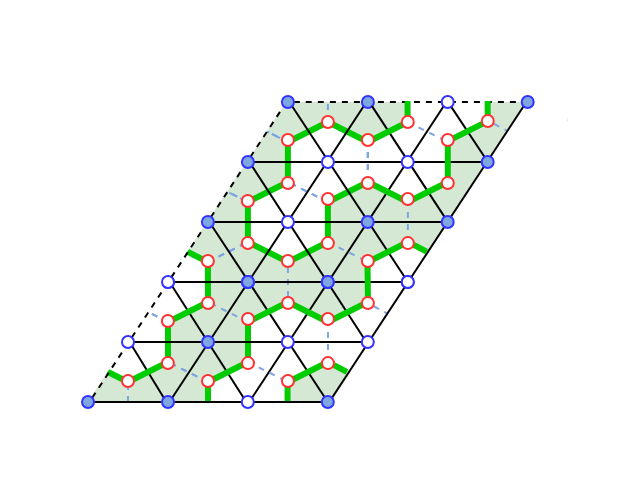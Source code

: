 <mxfile version="21.4.0" type="device">
  <diagram name="Page-1" id="ogImA9OESPRgRZVI8EhM">
    <mxGraphModel dx="359" dy="209" grid="1" gridSize="10" guides="1" tooltips="1" connect="1" arrows="1" fold="1" page="1" pageScale="1" pageWidth="1100" pageHeight="1700" math="0" shadow="0">
      <root>
        <mxCell id="0" />
        <mxCell id="1" parent="0" />
        <mxCell id="jpzbYG29YEpEbXQin0qu-346" value="" style="rounded=0;whiteSpace=wrap;html=1;strokeColor=none;fillColor=#d5e8d4;rotation=-25;" vertex="1" parent="1">
          <mxGeometry x="392.73" y="559.35" width="21.09" height="14.95" as="geometry" />
        </mxCell>
        <mxCell id="jpzbYG29YEpEbXQin0qu-345" value="" style="rounded=0;whiteSpace=wrap;html=1;strokeColor=none;fillColor=#d5e8d4;rotation=30;" vertex="1" parent="1">
          <mxGeometry x="391.25" y="587.8" width="21.09" height="14.95" as="geometry" />
        </mxCell>
        <mxCell id="jpzbYG29YEpEbXQin0qu-342" value="" style="triangle;whiteSpace=wrap;html=1;fillColor=#d5e8d4;rotation=90;strokeColor=none;" vertex="1" parent="1">
          <mxGeometry x="506.02" y="547.87" width="9.85" height="35.13" as="geometry" />
        </mxCell>
        <mxCell id="jpzbYG29YEpEbXQin0qu-343" value="" style="rounded=0;whiteSpace=wrap;html=1;strokeColor=none;fillColor=#d5e8d4;rotation=0;" vertex="1" parent="1">
          <mxGeometry x="490" y="539.32" width="40.95" height="22" as="geometry" />
        </mxCell>
        <mxCell id="jpzbYG29YEpEbXQin0qu-344" value="" style="triangle;whiteSpace=wrap;html=1;fillColor=#d5e8d4;rotation=-90;strokeColor=none;" vertex="1" parent="1">
          <mxGeometry x="506.52" y="518.13" width="8.75" height="35.13" as="geometry" />
        </mxCell>
        <mxCell id="jpzbYG29YEpEbXQin0qu-339" value="" style="triangle;whiteSpace=wrap;html=1;fillColor=#d5e8d4;rotation=90;strokeColor=none;" vertex="1" parent="1">
          <mxGeometry x="405.92" y="577.31" width="9.85" height="35.13" as="geometry" />
        </mxCell>
        <mxCell id="jpzbYG29YEpEbXQin0qu-340" value="" style="rounded=0;whiteSpace=wrap;html=1;strokeColor=none;fillColor=#d5e8d4;rotation=0;" vertex="1" parent="1">
          <mxGeometry x="390.85" y="568.76" width="40" height="22" as="geometry" />
        </mxCell>
        <mxCell id="jpzbYG29YEpEbXQin0qu-341" value="" style="triangle;whiteSpace=wrap;html=1;fillColor=#d5e8d4;rotation=-90;strokeColor=none;" vertex="1" parent="1">
          <mxGeometry x="406.42" y="547.57" width="8.75" height="35.13" as="geometry" />
        </mxCell>
        <mxCell id="jpzbYG29YEpEbXQin0qu-1" value="" style="rounded=0;whiteSpace=wrap;html=1;strokeColor=none;fillColor=#d5e8d4;rotation=-120;" vertex="1" parent="1">
          <mxGeometry x="456.94" y="582.37" width="5.92" height="22" as="geometry" />
        </mxCell>
        <mxCell id="jpzbYG29YEpEbXQin0qu-3" value="" style="rounded=0;whiteSpace=wrap;html=1;strokeColor=none;fillColor=#d5e8d4;rotation=-60;" vertex="1" parent="1">
          <mxGeometry x="455.3" y="555" width="10" height="22" as="geometry" />
        </mxCell>
        <mxCell id="jpzbYG29YEpEbXQin0qu-4" value="" style="rounded=0;whiteSpace=wrap;html=1;strokeColor=none;fillColor=#d5e8d4;rotation=-60;" vertex="1" parent="1">
          <mxGeometry x="534.29" y="498.26" width="10" height="13.79" as="geometry" />
        </mxCell>
        <mxCell id="jpzbYG29YEpEbXQin0qu-5" value="" style="rounded=0;whiteSpace=wrap;html=1;strokeColor=none;fillColor=#d5e8d4;rotation=-60;" vertex="1" parent="1">
          <mxGeometry x="453.87" y="619.05" width="6.9" height="13.79" as="geometry" />
        </mxCell>
        <mxCell id="jpzbYG29YEpEbXQin0qu-7" value="" style="rounded=0;whiteSpace=wrap;html=1;strokeColor=none;fillColor=#d5e8d4;rotation=-60;" vertex="1" parent="1">
          <mxGeometry x="395.27" y="524.49" width="10" height="22" as="geometry" />
        </mxCell>
        <mxCell id="jpzbYG29YEpEbXQin0qu-9" value="" style="rounded=0;whiteSpace=wrap;html=1;strokeColor=none;fillColor=#d5e8d4;rotation=-60;" vertex="1" parent="1">
          <mxGeometry x="376.52" y="614.57" width="10" height="22" as="geometry" />
        </mxCell>
        <mxCell id="jpzbYG29YEpEbXQin0qu-10" value="" style="rounded=0;whiteSpace=wrap;html=1;strokeColor=none;fillColor=#d5e8d4;rotation=-60;" vertex="1" parent="1">
          <mxGeometry x="415.9" y="493.55" width="10" height="22" as="geometry" />
        </mxCell>
        <mxCell id="jpzbYG29YEpEbXQin0qu-16" value="" style="triangle;whiteSpace=wrap;html=1;fillColor=#d5e8d4;rotation=90;strokeColor=none;" vertex="1" parent="1">
          <mxGeometry x="545.92" y="486.2" width="9.85" height="35.13" as="geometry" />
        </mxCell>
        <mxCell id="jpzbYG29YEpEbXQin0qu-17" value="" style="rounded=0;whiteSpace=wrap;html=1;strokeColor=none;fillColor=#d5e8d4;rotation=0;" vertex="1" parent="1">
          <mxGeometry x="530.85" y="490" width="40" height="9.65" as="geometry" />
        </mxCell>
        <mxCell id="jpzbYG29YEpEbXQin0qu-18" value="" style="triangle;whiteSpace=wrap;html=1;fillColor=#d5e8d4;rotation=90;strokeColor=none;" vertex="1" parent="1">
          <mxGeometry x="525.97" y="517.58" width="9.85" height="35.13" as="geometry" />
        </mxCell>
        <mxCell id="jpzbYG29YEpEbXQin0qu-19" value="" style="rounded=0;whiteSpace=wrap;html=1;strokeColor=none;fillColor=#d5e8d4;rotation=0;" vertex="1" parent="1">
          <mxGeometry x="510.9" y="509.03" width="40" height="22" as="geometry" />
        </mxCell>
        <mxCell id="jpzbYG29YEpEbXQin0qu-20" value="" style="triangle;whiteSpace=wrap;html=1;fillColor=#d5e8d4;rotation=-90;strokeColor=none;" vertex="1" parent="1">
          <mxGeometry x="526.47" y="487.84" width="8.75" height="35.13" as="geometry" />
        </mxCell>
        <mxCell id="jpzbYG29YEpEbXQin0qu-26" value="" style="rounded=0;whiteSpace=wrap;html=1;strokeColor=none;fillColor=#d5e8d4;rotation=0;" vertex="1" parent="1">
          <mxGeometry x="430.98" y="629.01" width="40" height="10.99" as="geometry" />
        </mxCell>
        <mxCell id="jpzbYG29YEpEbXQin0qu-27" value="" style="triangle;whiteSpace=wrap;html=1;fillColor=#d5e8d4;rotation=-90;strokeColor=none;" vertex="1" parent="1">
          <mxGeometry x="446.55" y="607.82" width="8.75" height="35.13" as="geometry" />
        </mxCell>
        <mxCell id="jpzbYG29YEpEbXQin0qu-31" value="" style="triangle;whiteSpace=wrap;html=1;fillColor=#d5e8d4;rotation=90;strokeColor=none;" vertex="1" parent="1">
          <mxGeometry x="386.02" y="607.04" width="9.85" height="35.13" as="geometry" />
        </mxCell>
        <mxCell id="jpzbYG29YEpEbXQin0qu-32" value="" style="rounded=0;whiteSpace=wrap;html=1;strokeColor=none;fillColor=#d5e8d4;rotation=0;" vertex="1" parent="1">
          <mxGeometry x="370.95" y="598.49" width="40" height="22" as="geometry" />
        </mxCell>
        <mxCell id="jpzbYG29YEpEbXQin0qu-33" value="" style="triangle;whiteSpace=wrap;html=1;fillColor=#d5e8d4;rotation=-90;strokeColor=none;" vertex="1" parent="1">
          <mxGeometry x="386.52" y="577.3" width="8.75" height="35.13" as="geometry" />
        </mxCell>
        <mxCell id="jpzbYG29YEpEbXQin0qu-34" value="" style="triangle;whiteSpace=wrap;html=1;fillColor=#d5e8d4;rotation=90;strokeColor=none;" vertex="1" parent="1">
          <mxGeometry x="465.92" y="547.87" width="9.85" height="35.13" as="geometry" />
        </mxCell>
        <mxCell id="jpzbYG29YEpEbXQin0qu-35" value="" style="rounded=0;whiteSpace=wrap;html=1;strokeColor=none;fillColor=#d5e8d4;rotation=0;" vertex="1" parent="1">
          <mxGeometry x="450.85" y="539.32" width="40" height="22" as="geometry" />
        </mxCell>
        <mxCell id="jpzbYG29YEpEbXQin0qu-36" value="" style="triangle;whiteSpace=wrap;html=1;fillColor=#d5e8d4;rotation=-90;strokeColor=none;" vertex="1" parent="1">
          <mxGeometry x="466.42" y="518.13" width="8.75" height="35.13" as="geometry" />
        </mxCell>
        <mxCell id="jpzbYG29YEpEbXQin0qu-37" value="" style="triangle;whiteSpace=wrap;html=1;fillColor=#d5e8d4;rotation=90;strokeColor=none;" vertex="1" parent="1">
          <mxGeometry x="446.05" y="576.86" width="9.85" height="35.13" as="geometry" />
        </mxCell>
        <mxCell id="jpzbYG29YEpEbXQin0qu-38" value="" style="rounded=0;whiteSpace=wrap;html=1;strokeColor=none;fillColor=#d5e8d4;rotation=0;" vertex="1" parent="1">
          <mxGeometry x="430" y="568.31" width="40.98" height="22" as="geometry" />
        </mxCell>
        <mxCell id="jpzbYG29YEpEbXQin0qu-39" value="" style="triangle;whiteSpace=wrap;html=1;fillColor=#d5e8d4;rotation=-90;strokeColor=none;" vertex="1" parent="1">
          <mxGeometry x="446.55" y="547.12" width="8.75" height="35.13" as="geometry" />
        </mxCell>
        <mxCell id="jpzbYG29YEpEbXQin0qu-40" value="" style="triangle;whiteSpace=wrap;html=1;fillColor=#d5e8d4;rotation=90;strokeColor=none;" vertex="1" parent="1">
          <mxGeometry x="406.02" y="517.58" width="9.85" height="35.13" as="geometry" />
        </mxCell>
        <mxCell id="jpzbYG29YEpEbXQin0qu-41" value="" style="rounded=0;whiteSpace=wrap;html=1;strokeColor=none;fillColor=#d5e8d4;rotation=0;" vertex="1" parent="1">
          <mxGeometry x="390.95" y="509.03" width="40" height="22" as="geometry" />
        </mxCell>
        <mxCell id="jpzbYG29YEpEbXQin0qu-42" value="" style="triangle;whiteSpace=wrap;html=1;fillColor=#d5e8d4;rotation=-90;strokeColor=none;" vertex="1" parent="1">
          <mxGeometry x="406.52" y="487.84" width="8.75" height="35.13" as="geometry" />
        </mxCell>
        <mxCell id="jpzbYG29YEpEbXQin0qu-46" value="" style="triangle;whiteSpace=wrap;html=1;fillColor=#d5e8d4;rotation=90;strokeColor=none;" vertex="1" parent="1">
          <mxGeometry x="426.02" y="487.23" width="9.85" height="35.13" as="geometry" />
        </mxCell>
        <mxCell id="jpzbYG29YEpEbXQin0qu-47" value="" style="rounded=0;whiteSpace=wrap;html=1;strokeColor=none;fillColor=#d5e8d4;rotation=0;" vertex="1" parent="1">
          <mxGeometry x="410.95" y="490" width="40" height="10.68" as="geometry" />
        </mxCell>
        <mxCell id="jpzbYG29YEpEbXQin0qu-48" value="" style="triangle;whiteSpace=wrap;html=1;fillColor=#d5e8d4;rotation=90;strokeColor=none;" vertex="1" parent="1">
          <mxGeometry x="466.02" y="487.2" width="9.85" height="35.13" as="geometry" />
        </mxCell>
        <mxCell id="jpzbYG29YEpEbXQin0qu-49" value="" style="rounded=0;whiteSpace=wrap;html=1;strokeColor=none;fillColor=#d5e8d4;rotation=0;" vertex="1" parent="1">
          <mxGeometry x="450.95" y="490" width="40" height="10.65" as="geometry" />
        </mxCell>
        <mxCell id="jpzbYG29YEpEbXQin0qu-50" value="" style="rounded=0;whiteSpace=wrap;html=1;strokeColor=none;fillColor=#d5e8d4;rotation=0;" vertex="1" parent="1">
          <mxGeometry x="310.85" y="628.77" width="40" height="11.23" as="geometry" />
        </mxCell>
        <mxCell id="jpzbYG29YEpEbXQin0qu-51" value="" style="triangle;whiteSpace=wrap;html=1;fillColor=#d5e8d4;rotation=-90;strokeColor=none;" vertex="1" parent="1">
          <mxGeometry x="326.42" y="607.58" width="8.75" height="35.13" as="geometry" />
        </mxCell>
        <mxCell id="jpzbYG29YEpEbXQin0qu-52" value="" style="rounded=0;whiteSpace=wrap;html=1;strokeColor=none;fillColor=#d5e8d4;rotation=0;" vertex="1" parent="1">
          <mxGeometry x="350.85" y="628.74" width="40" height="11.26" as="geometry" />
        </mxCell>
        <mxCell id="jpzbYG29YEpEbXQin0qu-53" value="" style="triangle;whiteSpace=wrap;html=1;fillColor=#d5e8d4;rotation=-90;strokeColor=none;" vertex="1" parent="1">
          <mxGeometry x="366.42" y="607.55" width="8.75" height="35.13" as="geometry" />
        </mxCell>
        <mxCell id="jpzbYG29YEpEbXQin0qu-57" value="" style="triangle;whiteSpace=wrap;html=1;fillColor=#d5e8d4;rotation=90;strokeColor=none;" vertex="1" parent="1">
          <mxGeometry x="386.02" y="547.29" width="9.85" height="35.13" as="geometry" />
        </mxCell>
        <mxCell id="jpzbYG29YEpEbXQin0qu-58" value="" style="rounded=0;whiteSpace=wrap;html=1;strokeColor=none;fillColor=#d5e8d4;rotation=0;" vertex="1" parent="1">
          <mxGeometry x="370.95" y="538.74" width="40" height="22" as="geometry" />
        </mxCell>
        <mxCell id="jpzbYG29YEpEbXQin0qu-59" value="" style="triangle;whiteSpace=wrap;html=1;fillColor=#d5e8d4;rotation=-90;strokeColor=none;" vertex="1" parent="1">
          <mxGeometry x="386.52" y="517.55" width="8.75" height="35.13" as="geometry" />
        </mxCell>
        <mxCell id="jpzbYG29YEpEbXQin0qu-60" value="" style="shape=or;whiteSpace=wrap;html=1;dashed=1;fillColor=#FFFFFF;rotation=33;strokeColor=none;" vertex="1" parent="1">
          <mxGeometry x="502.18" y="446.44" width="28.29" height="242.77" as="geometry" />
        </mxCell>
        <mxCell id="jpzbYG29YEpEbXQin0qu-61" value="" style="endArrow=none;html=1;strokeColor=#7EA6E0;strokeWidth=1;dashed=1;" edge="1" parent="1">
          <mxGeometry width="50" height="50" relative="1" as="geometry">
            <mxPoint x="490.93" y="560" as="sourcePoint" />
            <mxPoint x="490.93" y="540" as="targetPoint" />
          </mxGeometry>
        </mxCell>
        <mxCell id="jpzbYG29YEpEbXQin0qu-68" value="" style="endArrow=none;html=1;dashed=1;strokeColor=#7EA6E0;" edge="1" parent="1">
          <mxGeometry width="50" height="50" relative="1" as="geometry">
            <mxPoint x="430.95" y="510" as="sourcePoint" />
            <mxPoint x="450.95" y="500" as="targetPoint" />
          </mxGeometry>
        </mxCell>
        <mxCell id="jpzbYG29YEpEbXQin0qu-69" value="" style="endArrow=none;html=1;dashed=1;strokeColor=#7EA6E0;" edge="1" parent="1">
          <mxGeometry width="50" height="50" relative="1" as="geometry">
            <mxPoint x="430.95" y="510" as="sourcePoint" />
            <mxPoint x="410.95" y="500" as="targetPoint" />
          </mxGeometry>
        </mxCell>
        <mxCell id="jpzbYG29YEpEbXQin0qu-70" value="" style="endArrow=none;html=1;dashed=1;strokeColor=#7EA6E0;" edge="1" parent="1">
          <mxGeometry width="50" height="50" relative="1" as="geometry">
            <mxPoint x="450.95" y="500" as="sourcePoint" />
            <mxPoint x="450.95" y="490" as="targetPoint" />
          </mxGeometry>
        </mxCell>
        <mxCell id="jpzbYG29YEpEbXQin0qu-71" value="" style="endArrow=none;html=1;dashed=1;strokeColor=#7EA6E0;" edge="1" parent="1">
          <mxGeometry width="50" height="50" relative="1" as="geometry">
            <mxPoint x="470.95" y="510" as="sourcePoint" />
            <mxPoint x="450.95" y="500" as="targetPoint" />
          </mxGeometry>
        </mxCell>
        <mxCell id="jpzbYG29YEpEbXQin0qu-75" value="" style="endArrow=none;html=1;dashed=1;strokeColor=#7EA6E0;" edge="1" parent="1">
          <mxGeometry width="50" height="50" relative="1" as="geometry">
            <mxPoint x="430.95" y="510" as="sourcePoint" />
            <mxPoint x="450.95" y="500" as="targetPoint" />
          </mxGeometry>
        </mxCell>
        <mxCell id="jpzbYG29YEpEbXQin0qu-76" value="" style="endArrow=none;html=1;dashed=1;strokeColor=#7EA6E0;" edge="1" parent="1">
          <mxGeometry width="50" height="50" relative="1" as="geometry">
            <mxPoint x="430.95" y="510" as="sourcePoint" />
            <mxPoint x="410.95" y="500" as="targetPoint" />
          </mxGeometry>
        </mxCell>
        <mxCell id="jpzbYG29YEpEbXQin0qu-77" value="" style="endArrow=none;html=1;dashed=1;strokeColor=#7EA6E0;" edge="1" parent="1">
          <mxGeometry width="50" height="50" relative="1" as="geometry">
            <mxPoint x="470.95" y="510" as="sourcePoint" />
            <mxPoint x="450.95" y="500" as="targetPoint" />
          </mxGeometry>
        </mxCell>
        <mxCell id="jpzbYG29YEpEbXQin0qu-85" value="" style="endArrow=none;html=1;dashed=1;strokeColor=#7EA6E0;" edge="1" parent="1">
          <mxGeometry width="50" height="50" relative="1" as="geometry">
            <mxPoint x="430.95" y="530" as="sourcePoint" />
            <mxPoint x="430.95" y="510" as="targetPoint" />
          </mxGeometry>
        </mxCell>
        <mxCell id="jpzbYG29YEpEbXQin0qu-86" value="" style="endArrow=none;html=1;dashed=1;strokeColor=#7EA6E0;" edge="1" parent="1">
          <mxGeometry width="50" height="50" relative="1" as="geometry">
            <mxPoint x="410.95" y="540" as="sourcePoint" />
            <mxPoint x="430.95" y="530" as="targetPoint" />
          </mxGeometry>
        </mxCell>
        <mxCell id="jpzbYG29YEpEbXQin0qu-87" value="" style="endArrow=none;html=1;dashed=1;strokeColor=#7EA6E0;" edge="1" parent="1">
          <mxGeometry width="50" height="50" relative="1" as="geometry">
            <mxPoint x="410.95" y="540" as="sourcePoint" />
            <mxPoint x="390.95" y="530" as="targetPoint" />
          </mxGeometry>
        </mxCell>
        <mxCell id="jpzbYG29YEpEbXQin0qu-88" value="" style="endArrow=none;html=1;strokeColor=#7EA6E0;startArrow=none;strokeWidth=1;dashed=1;" edge="1" parent="1">
          <mxGeometry width="50" height="50" relative="1" as="geometry">
            <mxPoint x="413.633" y="501.312" as="sourcePoint" />
            <mxPoint x="430.95" y="510" as="targetPoint" />
          </mxGeometry>
        </mxCell>
        <mxCell id="jpzbYG29YEpEbXQin0qu-89" value="" style="endArrow=none;html=1;dashed=1;strokeColor=#7EA6E0;" edge="1" parent="1">
          <mxGeometry width="50" height="50" relative="1" as="geometry">
            <mxPoint x="430.95" y="530" as="sourcePoint" />
            <mxPoint x="430.95" y="510" as="targetPoint" />
          </mxGeometry>
        </mxCell>
        <mxCell id="jpzbYG29YEpEbXQin0qu-90" value="" style="endArrow=none;html=1;strokeColor=#00CC00;strokeWidth=3;" edge="1" parent="1">
          <mxGeometry width="50" height="50" relative="1" as="geometry">
            <mxPoint x="430.95" y="530" as="sourcePoint" />
            <mxPoint x="430.95" y="510" as="targetPoint" />
          </mxGeometry>
        </mxCell>
        <mxCell id="jpzbYG29YEpEbXQin0qu-91" value="" style="endArrow=none;html=1;dashed=1;strokeColor=#7EA6E0;" edge="1" parent="1">
          <mxGeometry width="50" height="50" relative="1" as="geometry">
            <mxPoint x="470.95" y="530" as="sourcePoint" />
            <mxPoint x="470.95" y="510" as="targetPoint" />
          </mxGeometry>
        </mxCell>
        <mxCell id="jpzbYG29YEpEbXQin0qu-92" value="" style="endArrow=none;html=1;dashed=1;strokeColor=#7EA6E0;" edge="1" parent="1">
          <mxGeometry width="50" height="50" relative="1" as="geometry">
            <mxPoint x="450.95" y="540" as="sourcePoint" />
            <mxPoint x="470.95" y="530" as="targetPoint" />
          </mxGeometry>
        </mxCell>
        <mxCell id="jpzbYG29YEpEbXQin0qu-93" value="" style="endArrow=none;html=1;dashed=1;strokeColor=#7EA6E0;" edge="1" parent="1">
          <mxGeometry width="50" height="50" relative="1" as="geometry">
            <mxPoint x="450.95" y="540" as="sourcePoint" />
            <mxPoint x="430.95" y="530" as="targetPoint" />
          </mxGeometry>
        </mxCell>
        <mxCell id="jpzbYG29YEpEbXQin0qu-94" value="" style="endArrow=none;html=1;strokeColor=#00CC00;strokeWidth=3;" edge="1" parent="1">
          <mxGeometry width="50" height="50" relative="1" as="geometry">
            <mxPoint x="430.95" y="510" as="sourcePoint" />
            <mxPoint x="450.95" y="500" as="targetPoint" />
          </mxGeometry>
        </mxCell>
        <mxCell id="jpzbYG29YEpEbXQin0qu-95" value="" style="endArrow=none;html=1;strokeColor=#00CC00;strokeWidth=3;" edge="1" parent="1">
          <mxGeometry width="50" height="50" relative="1" as="geometry">
            <mxPoint x="450.95" y="500" as="sourcePoint" />
            <mxPoint x="470.95" y="510" as="targetPoint" />
          </mxGeometry>
        </mxCell>
        <mxCell id="jpzbYG29YEpEbXQin0qu-96" value="" style="endArrow=none;html=1;dashed=1;strokeColor=#7EA6E0;" edge="1" parent="1">
          <mxGeometry width="50" height="50" relative="1" as="geometry">
            <mxPoint x="470.95" y="530" as="sourcePoint" />
            <mxPoint x="470.95" y="510" as="targetPoint" />
          </mxGeometry>
        </mxCell>
        <mxCell id="jpzbYG29YEpEbXQin0qu-97" value="" style="endArrow=none;html=1;dashed=1;strokeColor=#7EA6E0;" edge="1" parent="1">
          <mxGeometry width="50" height="50" relative="1" as="geometry">
            <mxPoint x="470.95" y="530" as="sourcePoint" />
            <mxPoint x="470.95" y="510" as="targetPoint" />
          </mxGeometry>
        </mxCell>
        <mxCell id="jpzbYG29YEpEbXQin0qu-101" value="" style="endArrow=none;html=1;dashed=1;strokeColor=#7EA6E0;" edge="1" parent="1">
          <mxGeometry width="50" height="50" relative="1" as="geometry">
            <mxPoint x="410.95" y="540" as="sourcePoint" />
            <mxPoint x="430.95" y="530" as="targetPoint" />
          </mxGeometry>
        </mxCell>
        <mxCell id="jpzbYG29YEpEbXQin0qu-102" value="" style="endArrow=none;html=1;dashed=1;strokeColor=#7EA6E0;" edge="1" parent="1">
          <mxGeometry width="50" height="50" relative="1" as="geometry">
            <mxPoint x="410.95" y="540" as="sourcePoint" />
            <mxPoint x="390.95" y="530" as="targetPoint" />
          </mxGeometry>
        </mxCell>
        <mxCell id="jpzbYG29YEpEbXQin0qu-103" value="" style="endArrow=none;html=1;dashed=1;strokeColor=#7EA6E0;" edge="1" parent="1">
          <mxGeometry width="50" height="50" relative="1" as="geometry">
            <mxPoint x="450.95" y="540" as="sourcePoint" />
            <mxPoint x="470.95" y="530" as="targetPoint" />
          </mxGeometry>
        </mxCell>
        <mxCell id="jpzbYG29YEpEbXQin0qu-104" value="" style="endArrow=none;html=1;strokeColor=#7EA6E0;strokeWidth=1;dashed=1;" edge="1" parent="1">
          <mxGeometry width="50" height="50" relative="1" as="geometry">
            <mxPoint x="450.95" y="540" as="sourcePoint" />
            <mxPoint x="430.95" y="530" as="targetPoint" />
          </mxGeometry>
        </mxCell>
        <mxCell id="jpzbYG29YEpEbXQin0qu-111" value="" style="endArrow=none;html=1;dashed=1;strokeColor=#7EA6E0;" edge="1" parent="1">
          <mxGeometry width="50" height="50" relative="1" as="geometry">
            <mxPoint x="410.95" y="560" as="sourcePoint" />
            <mxPoint x="410.95" y="540" as="targetPoint" />
          </mxGeometry>
        </mxCell>
        <mxCell id="jpzbYG29YEpEbXQin0qu-112" value="" style="endArrow=none;html=1;dashed=1;strokeColor=#7EA6E0;" edge="1" parent="1">
          <mxGeometry width="50" height="50" relative="1" as="geometry">
            <mxPoint x="390.95" y="570" as="sourcePoint" />
            <mxPoint x="410.95" y="560" as="targetPoint" />
          </mxGeometry>
        </mxCell>
        <mxCell id="jpzbYG29YEpEbXQin0qu-113" value="" style="endArrow=none;html=1;dashed=1;strokeColor=#7EA6E0;" edge="1" parent="1">
          <mxGeometry width="50" height="50" relative="1" as="geometry">
            <mxPoint x="390.95" y="570" as="sourcePoint" />
            <mxPoint x="370.95" y="560" as="targetPoint" />
          </mxGeometry>
        </mxCell>
        <mxCell id="jpzbYG29YEpEbXQin0qu-115" value="" style="endArrow=none;html=1;dashed=1;strokeColor=#7EA6E0;" edge="1" parent="1">
          <mxGeometry width="50" height="50" relative="1" as="geometry">
            <mxPoint x="390.95" y="530" as="sourcePoint" />
            <mxPoint x="410.95" y="540" as="targetPoint" />
          </mxGeometry>
        </mxCell>
        <mxCell id="jpzbYG29YEpEbXQin0qu-116" value="" style="endArrow=none;html=1;dashed=1;strokeColor=#7EA6E0;" edge="1" parent="1">
          <mxGeometry width="50" height="50" relative="1" as="geometry">
            <mxPoint x="410.95" y="560" as="sourcePoint" />
            <mxPoint x="410.95" y="540" as="targetPoint" />
          </mxGeometry>
        </mxCell>
        <mxCell id="jpzbYG29YEpEbXQin0qu-117" value="" style="endArrow=none;html=1;strokeColor=#00CC00;strokeWidth=3;" edge="1" parent="1">
          <mxGeometry width="50" height="50" relative="1" as="geometry">
            <mxPoint x="410.95" y="560" as="sourcePoint" />
            <mxPoint x="410.95" y="540" as="targetPoint" />
          </mxGeometry>
        </mxCell>
        <mxCell id="jpzbYG29YEpEbXQin0qu-118" value="" style="endArrow=none;html=1;dashed=1;strokeColor=#7EA6E0;" edge="1" parent="1">
          <mxGeometry width="50" height="50" relative="1" as="geometry">
            <mxPoint x="450.95" y="560" as="sourcePoint" />
            <mxPoint x="450.95" y="540" as="targetPoint" />
          </mxGeometry>
        </mxCell>
        <mxCell id="jpzbYG29YEpEbXQin0qu-119" value="" style="endArrow=none;html=1;dashed=1;strokeColor=#7EA6E0;" edge="1" parent="1">
          <mxGeometry width="50" height="50" relative="1" as="geometry">
            <mxPoint x="430.95" y="570" as="sourcePoint" />
            <mxPoint x="450.95" y="560" as="targetPoint" />
          </mxGeometry>
        </mxCell>
        <mxCell id="jpzbYG29YEpEbXQin0qu-120" value="" style="endArrow=none;html=1;dashed=1;strokeColor=#7EA6E0;" edge="1" parent="1">
          <mxGeometry width="50" height="50" relative="1" as="geometry">
            <mxPoint x="430.95" y="570" as="sourcePoint" />
            <mxPoint x="410.95" y="560" as="targetPoint" />
          </mxGeometry>
        </mxCell>
        <mxCell id="jpzbYG29YEpEbXQin0qu-121" value="" style="endArrow=none;html=1;strokeColor=#00CC00;strokeWidth=3;" edge="1" parent="1">
          <mxGeometry width="50" height="50" relative="1" as="geometry">
            <mxPoint x="410.95" y="540" as="sourcePoint" />
            <mxPoint x="430.95" y="530" as="targetPoint" />
          </mxGeometry>
        </mxCell>
        <mxCell id="jpzbYG29YEpEbXQin0qu-122" value="" style="endArrow=none;html=1;dashed=1;strokeColor=#7EA6E0;" edge="1" parent="1">
          <mxGeometry width="50" height="50" relative="1" as="geometry">
            <mxPoint x="450.95" y="560" as="sourcePoint" />
            <mxPoint x="450.95" y="540" as="targetPoint" />
          </mxGeometry>
        </mxCell>
        <mxCell id="jpzbYG29YEpEbXQin0qu-123" value="" style="endArrow=none;html=1;strokeColor=#00CC00;strokeWidth=3;" edge="1" parent="1">
          <mxGeometry width="50" height="50" relative="1" as="geometry">
            <mxPoint x="450.95" y="560" as="sourcePoint" />
            <mxPoint x="450.95" y="540" as="targetPoint" />
          </mxGeometry>
        </mxCell>
        <mxCell id="jpzbYG29YEpEbXQin0qu-124" value="" style="endArrow=none;html=1;strokeColor=#00CC00;strokeWidth=3;" edge="1" parent="1">
          <mxGeometry width="50" height="50" relative="1" as="geometry">
            <mxPoint x="450.95" y="540" as="sourcePoint" />
            <mxPoint x="470.95" y="530" as="targetPoint" />
          </mxGeometry>
        </mxCell>
        <mxCell id="jpzbYG29YEpEbXQin0qu-128" value="" style="endArrow=none;html=1;dashed=1;strokeColor=#7EA6E0;" edge="1" parent="1">
          <mxGeometry width="50" height="50" relative="1" as="geometry">
            <mxPoint x="390.95" y="570" as="sourcePoint" />
            <mxPoint x="410.95" y="560" as="targetPoint" />
          </mxGeometry>
        </mxCell>
        <mxCell id="jpzbYG29YEpEbXQin0qu-129" value="" style="endArrow=none;html=1;dashed=1;strokeColor=#7EA6E0;" edge="1" parent="1">
          <mxGeometry width="50" height="50" relative="1" as="geometry">
            <mxPoint x="390.95" y="570" as="sourcePoint" />
            <mxPoint x="370.95" y="560" as="targetPoint" />
          </mxGeometry>
        </mxCell>
        <mxCell id="jpzbYG29YEpEbXQin0qu-130" value="" style="endArrow=none;html=1;dashed=1;strokeColor=#7EA6E0;" edge="1" parent="1">
          <mxGeometry width="50" height="50" relative="1" as="geometry">
            <mxPoint x="430.95" y="570" as="sourcePoint" />
            <mxPoint x="450.95" y="560" as="targetPoint" />
          </mxGeometry>
        </mxCell>
        <mxCell id="jpzbYG29YEpEbXQin0qu-131" value="" style="endArrow=none;html=1;dashed=1;strokeColor=#7EA6E0;" edge="1" parent="1">
          <mxGeometry width="50" height="50" relative="1" as="geometry">
            <mxPoint x="430.95" y="570" as="sourcePoint" />
            <mxPoint x="410.95" y="560" as="targetPoint" />
          </mxGeometry>
        </mxCell>
        <mxCell id="jpzbYG29YEpEbXQin0qu-135" value="" style="endArrow=none;html=1;strokeColor=#00CC00;strokeWidth=3;" edge="1" parent="1">
          <mxGeometry width="50" height="50" relative="1" as="geometry">
            <mxPoint x="370.95" y="560" as="sourcePoint" />
            <mxPoint x="390.95" y="570" as="targetPoint" />
          </mxGeometry>
        </mxCell>
        <mxCell id="jpzbYG29YEpEbXQin0qu-136" value="" style="endArrow=none;html=1;strokeColor=#00CC00;exitX=0.5;exitY=0;exitDx=0;exitDy=0;strokeWidth=3;" edge="1" parent="1" source="jpzbYG29YEpEbXQin0qu-283">
          <mxGeometry width="50" height="50" relative="1" as="geometry">
            <mxPoint x="390.95" y="580" as="sourcePoint" />
            <mxPoint x="390.95" y="570" as="targetPoint" />
          </mxGeometry>
        </mxCell>
        <mxCell id="jpzbYG29YEpEbXQin0qu-137" value="" style="endArrow=none;html=1;strokeColor=#7EA6E0;strokeWidth=1;dashed=1;" edge="1" parent="1">
          <mxGeometry width="50" height="50" relative="1" as="geometry">
            <mxPoint x="390.95" y="570" as="sourcePoint" />
            <mxPoint x="410.95" y="560" as="targetPoint" />
          </mxGeometry>
        </mxCell>
        <mxCell id="jpzbYG29YEpEbXQin0qu-138" value="" style="endArrow=none;html=1;strokeColor=#00CC00;strokeWidth=3;" edge="1" parent="1">
          <mxGeometry width="50" height="50" relative="1" as="geometry">
            <mxPoint x="410.95" y="560" as="sourcePoint" />
            <mxPoint x="430.95" y="570" as="targetPoint" />
          </mxGeometry>
        </mxCell>
        <mxCell id="jpzbYG29YEpEbXQin0qu-139" value="" style="endArrow=none;html=1;strokeColor=#7EA6E0;exitX=0.5;exitY=0;exitDx=0;exitDy=0;strokeWidth=1;dashed=1;" edge="1" parent="1" source="jpzbYG29YEpEbXQin0qu-295">
          <mxGeometry width="50" height="50" relative="1" as="geometry">
            <mxPoint x="430.95" y="580" as="sourcePoint" />
            <mxPoint x="430.95" y="570" as="targetPoint" />
          </mxGeometry>
        </mxCell>
        <mxCell id="jpzbYG29YEpEbXQin0qu-140" value="" style="endArrow=none;html=1;strokeColor=#00CC00;strokeWidth=3;" edge="1" parent="1">
          <mxGeometry width="50" height="50" relative="1" as="geometry">
            <mxPoint x="430.95" y="570" as="sourcePoint" />
            <mxPoint x="450.95" y="560" as="targetPoint" />
          </mxGeometry>
        </mxCell>
        <mxCell id="jpzbYG29YEpEbXQin0qu-141" value="" style="endArrow=none;html=1;strokeColor=#000000;exitX=1;exitY=0.5;exitDx=0;exitDy=0;" edge="1" parent="1" source="jpzbYG29YEpEbXQin0qu-160">
          <mxGeometry width="50" height="50" relative="1" as="geometry">
            <mxPoint x="313.95" y="550" as="sourcePoint" />
            <mxPoint x="510.95" y="550" as="targetPoint" />
          </mxGeometry>
        </mxCell>
        <mxCell id="jpzbYG29YEpEbXQin0qu-142" value="" style="endArrow=none;html=1;strokeColor=#000000;entryX=0;entryY=1;entryDx=0;entryDy=0;exitX=1;exitY=0;exitDx=0;exitDy=0;" edge="1" parent="1" source="jpzbYG29YEpEbXQin0qu-270" target="jpzbYG29YEpEbXQin0qu-155">
          <mxGeometry width="50" height="50" relative="1" as="geometry">
            <mxPoint x="410.95" y="580" as="sourcePoint" />
            <mxPoint x="490.95" y="460" as="targetPoint" />
          </mxGeometry>
        </mxCell>
        <mxCell id="jpzbYG29YEpEbXQin0qu-143" value="" style="endArrow=none;html=1;strokeColor=#000000;dashed=1;exitX=1;exitY=0.5;exitDx=0;exitDy=0;" edge="1" parent="1" source="jpzbYG29YEpEbXQin0qu-154">
          <mxGeometry width="50" height="50" relative="1" as="geometry">
            <mxPoint x="353.95" y="490" as="sourcePoint" />
            <mxPoint x="550.95" y="490" as="targetPoint" />
            <Array as="points">
              <mxPoint x="440" y="490" />
            </Array>
          </mxGeometry>
        </mxCell>
        <mxCell id="jpzbYG29YEpEbXQin0qu-144" value="" style="endArrow=none;html=1;strokeColor=#000000;exitX=1;exitY=0.5;exitDx=0;exitDy=0;" edge="1" parent="1" source="jpzbYG29YEpEbXQin0qu-157">
          <mxGeometry width="50" height="50" relative="1" as="geometry">
            <mxPoint x="333.95" y="520" as="sourcePoint" />
            <mxPoint x="530.95" y="520" as="targetPoint" />
            <Array as="points" />
          </mxGeometry>
        </mxCell>
        <mxCell id="jpzbYG29YEpEbXQin0qu-147" value="" style="endArrow=none;html=1;strokeColor=#000000;entryX=1;entryY=1;entryDx=0;entryDy=0;" edge="1" parent="1" source="jpzbYG29YEpEbXQin0qu-321" target="jpzbYG29YEpEbXQin0qu-160">
          <mxGeometry width="50" height="50" relative="1" as="geometry">
            <mxPoint x="410.95" y="580" as="sourcePoint" />
            <mxPoint x="330.95" y="460" as="targetPoint" />
          </mxGeometry>
        </mxCell>
        <mxCell id="jpzbYG29YEpEbXQin0qu-148" value="" style="endArrow=none;html=1;strokeColor=#000000;entryX=1;entryY=1;entryDx=0;entryDy=0;exitX=0;exitY=0;exitDx=0;exitDy=0;" edge="1" parent="1" source="jpzbYG29YEpEbXQin0qu-288" target="jpzbYG29YEpEbXQin0qu-263">
          <mxGeometry width="50" height="50" relative="1" as="geometry">
            <mxPoint x="370.95" y="580" as="sourcePoint" />
            <mxPoint x="333.071" y="522.121" as="targetPoint" />
          </mxGeometry>
        </mxCell>
        <mxCell id="jpzbYG29YEpEbXQin0qu-149" value="" style="endArrow=none;html=1;strokeColor=#000000;entryX=1;entryY=1;entryDx=0;entryDy=0;exitX=0;exitY=0;exitDx=0;exitDy=0;" edge="1" parent="1" source="jpzbYG29YEpEbXQin0qu-320" target="jpzbYG29YEpEbXQin0qu-157">
          <mxGeometry width="50" height="50" relative="1" as="geometry">
            <mxPoint x="450.95" y="580" as="sourcePoint" />
            <mxPoint x="370.95" y="460" as="targetPoint" />
          </mxGeometry>
        </mxCell>
        <mxCell id="jpzbYG29YEpEbXQin0qu-150" value="" style="endArrow=none;html=1;strokeColor=#000000;entryX=1;entryY=1;entryDx=0;entryDy=0;" edge="1" parent="1" target="jpzbYG29YEpEbXQin0qu-154">
          <mxGeometry width="50" height="50" relative="1" as="geometry">
            <mxPoint x="490.95" y="580" as="sourcePoint" />
            <mxPoint x="410.95" y="460" as="targetPoint" />
          </mxGeometry>
        </mxCell>
        <mxCell id="jpzbYG29YEpEbXQin0qu-151" value="" style="endArrow=none;html=1;strokeColor=#000000;entryX=1;entryY=1;entryDx=0;entryDy=0;exitX=0;exitY=0;exitDx=0;exitDy=0;" edge="1" parent="1" source="jpzbYG29YEpEbXQin0qu-270" target="jpzbYG29YEpEbXQin0qu-266">
          <mxGeometry width="50" height="50" relative="1" as="geometry">
            <mxPoint x="330.95" y="580" as="sourcePoint" />
            <mxPoint x="313.071" y="552.121" as="targetPoint" />
          </mxGeometry>
        </mxCell>
        <mxCell id="jpzbYG29YEpEbXQin0qu-152" value="" style="endArrow=none;html=1;strokeColor=#000000;exitX=1;exitY=0.5;exitDx=0;exitDy=0;" edge="1" parent="1" source="jpzbYG29YEpEbXQin0qu-263">
          <mxGeometry width="50" height="50" relative="1" as="geometry">
            <mxPoint x="293.95" y="580" as="sourcePoint" />
            <mxPoint x="490.95" y="580" as="targetPoint" />
          </mxGeometry>
        </mxCell>
        <mxCell id="jpzbYG29YEpEbXQin0qu-155" value="" style="ellipse;whiteSpace=wrap;html=1;rotation=0;strokeColor=#3333FF;fillColor=#7EA6E0;" vertex="1" parent="1">
          <mxGeometry x="467.95" y="487" width="6" height="6" as="geometry" />
        </mxCell>
        <mxCell id="jpzbYG29YEpEbXQin0qu-158" value="" style="ellipse;whiteSpace=wrap;html=1;rotation=0;strokeColor=#3333FF;fillColor=#FFFFFF;" vertex="1" parent="1">
          <mxGeometry x="447.95" y="517" width="6" height="6" as="geometry" />
        </mxCell>
        <mxCell id="jpzbYG29YEpEbXQin0qu-161" value="" style="ellipse;whiteSpace=wrap;html=1;rotation=0;strokeColor=#3333FF;" vertex="1" parent="1">
          <mxGeometry x="427.95" y="547" width="6" height="6" as="geometry" />
        </mxCell>
        <mxCell id="jpzbYG29YEpEbXQin0qu-164" value="" style="ellipse;whiteSpace=wrap;html=1;rotation=0;strokeColor=#3333FF;" vertex="1" parent="1">
          <mxGeometry x="367.95" y="577" width="6" height="6" as="geometry" />
        </mxCell>
        <mxCell id="jpzbYG29YEpEbXQin0qu-165" value="" style="ellipse;whiteSpace=wrap;html=1;rotation=0;strokeColor=#3333FF;" vertex="1" parent="1">
          <mxGeometry x="407.95" y="577" width="6" height="6" as="geometry" />
        </mxCell>
        <mxCell id="jpzbYG29YEpEbXQin0qu-168" value="" style="endArrow=none;html=1;dashed=1;strokeColor=#7EA6E0;" edge="1" parent="1">
          <mxGeometry width="50" height="50" relative="1" as="geometry">
            <mxPoint x="410.95" y="500" as="sourcePoint" />
            <mxPoint x="410.95" y="500" as="targetPoint" />
          </mxGeometry>
        </mxCell>
        <mxCell id="jpzbYG29YEpEbXQin0qu-176" value="" style="ellipse;whiteSpace=wrap;html=1;rotation=0;strokeColor=#FF3333;" vertex="1" parent="1">
          <mxGeometry x="407.9" y="536.49" width="6" height="6" as="geometry" />
        </mxCell>
        <mxCell id="jpzbYG29YEpEbXQin0qu-181" value="" style="ellipse;whiteSpace=wrap;html=1;rotation=0;strokeColor=#FF3333;" vertex="1" parent="1">
          <mxGeometry x="427.95" y="505.97" width="6" height="6" as="geometry" />
        </mxCell>
        <mxCell id="jpzbYG29YEpEbXQin0qu-182" value="" style="ellipse;whiteSpace=wrap;html=1;rotation=0;strokeColor=#FF3333;" vertex="1" parent="1">
          <mxGeometry x="447.95" y="496.97" width="6" height="6" as="geometry" />
        </mxCell>
        <mxCell id="jpzbYG29YEpEbXQin0qu-183" value="" style="endArrow=none;html=1;dashed=1;strokeColor=#7EA6E0;" edge="1" parent="1" target="jpzbYG29YEpEbXQin0qu-184">
          <mxGeometry width="50" height="50" relative="1" as="geometry">
            <mxPoint x="430.95" y="530" as="sourcePoint" />
            <mxPoint x="450.95" y="540" as="targetPoint" />
          </mxGeometry>
        </mxCell>
        <mxCell id="jpzbYG29YEpEbXQin0qu-184" value="" style="ellipse;whiteSpace=wrap;html=1;rotation=0;strokeColor=#FF3333;" vertex="1" parent="1">
          <mxGeometry x="427.95" y="527.49" width="6" height="6" as="geometry" />
        </mxCell>
        <mxCell id="jpzbYG29YEpEbXQin0qu-185" value="" style="endArrow=none;html=1;strokeColor=#000000;entryX=0;entryY=1;entryDx=0;entryDy=0;exitX=1;exitY=0;exitDx=0;exitDy=0;" edge="1" parent="1" source="jpzbYG29YEpEbXQin0qu-288">
          <mxGeometry width="50" height="50" relative="1" as="geometry">
            <mxPoint x="451.26" y="579.52" as="sourcePoint" />
            <mxPoint x="509.139" y="491.641" as="targetPoint" />
          </mxGeometry>
        </mxCell>
        <mxCell id="jpzbYG29YEpEbXQin0qu-186" value="" style="ellipse;whiteSpace=wrap;html=1;rotation=0;strokeColor=#FF3333;" vertex="1" parent="1">
          <mxGeometry x="447.95" y="535.52" width="6" height="6" as="geometry" />
        </mxCell>
        <mxCell id="jpzbYG29YEpEbXQin0qu-187" value="" style="ellipse;whiteSpace=wrap;html=1;rotation=0;strokeColor=#FF3333;" vertex="1" parent="1">
          <mxGeometry x="427.95" y="566.49" width="6" height="6" as="geometry" />
        </mxCell>
        <mxCell id="jpzbYG29YEpEbXQin0qu-188" value="" style="endArrow=none;html=1;strokeColor=#000000;entryX=1;entryY=1;entryDx=0;entryDy=0;" edge="1" parent="1">
          <mxGeometry width="50" height="50" relative="1" as="geometry">
            <mxPoint x="510.89" y="549.94" as="sourcePoint" />
            <mxPoint x="473.011" y="492.061" as="targetPoint" />
          </mxGeometry>
        </mxCell>
        <mxCell id="jpzbYG29YEpEbXQin0qu-189" value="" style="endArrow=none;html=1;strokeColor=#000000;entryX=1;entryY=1;entryDx=0;entryDy=0;" edge="1" parent="1">
          <mxGeometry width="50" height="50" relative="1" as="geometry">
            <mxPoint x="530.95" y="520" as="sourcePoint" />
            <mxPoint x="511.071" y="490.061" as="targetPoint" />
          </mxGeometry>
        </mxCell>
        <mxCell id="jpzbYG29YEpEbXQin0qu-190" value="" style="ellipse;whiteSpace=wrap;html=1;rotation=0;strokeColor=#3333FF;" vertex="1" parent="1">
          <mxGeometry x="507.85" y="487" width="6" height="6" as="geometry" />
        </mxCell>
        <mxCell id="jpzbYG29YEpEbXQin0qu-191" value="" style="ellipse;whiteSpace=wrap;html=1;rotation=0;strokeColor=#3333FF;fillColor=#FFFFFF;" vertex="1" parent="1">
          <mxGeometry x="487.85" y="517" width="6" height="6" as="geometry" />
        </mxCell>
        <mxCell id="jpzbYG29YEpEbXQin0qu-192" value="" style="ellipse;whiteSpace=wrap;html=1;rotation=0;strokeColor=#3333FF;fillColor=#7EA6E0;" vertex="1" parent="1">
          <mxGeometry x="467.85" y="547" width="6" height="6" as="geometry" />
        </mxCell>
        <mxCell id="jpzbYG29YEpEbXQin0qu-193" value="" style="ellipse;whiteSpace=wrap;html=1;rotation=0;strokeColor=#3333FF;" vertex="1" parent="1">
          <mxGeometry x="447.85" y="577" width="6" height="6" as="geometry" />
        </mxCell>
        <mxCell id="jpzbYG29YEpEbXQin0qu-194" value="" style="ellipse;whiteSpace=wrap;html=1;rotation=0;strokeColor=#3333FF;" vertex="1" parent="1">
          <mxGeometry x="487.85" y="577" width="6" height="6" as="geometry" />
        </mxCell>
        <mxCell id="jpzbYG29YEpEbXQin0qu-195" value="" style="endArrow=none;html=1;dashed=1;strokeColor=#7EA6E0;" edge="1" parent="1">
          <mxGeometry width="50" height="50" relative="1" as="geometry">
            <mxPoint x="470.9" y="530" as="sourcePoint" />
            <mxPoint x="470.9" y="510" as="targetPoint" />
          </mxGeometry>
        </mxCell>
        <mxCell id="jpzbYG29YEpEbXQin0qu-196" value="" style="endArrow=none;html=1;strokeColor=#00CC00;strokeWidth=3;" edge="1" parent="1">
          <mxGeometry width="50" height="50" relative="1" as="geometry">
            <mxPoint x="470.9" y="510" as="sourcePoint" />
            <mxPoint x="490.9" y="500" as="targetPoint" />
          </mxGeometry>
        </mxCell>
        <mxCell id="jpzbYG29YEpEbXQin0qu-197" value="" style="endArrow=none;html=1;strokeColor=#7EA6E0;strokeWidth=1;dashed=1;" edge="1" parent="1">
          <mxGeometry width="50" height="50" relative="1" as="geometry">
            <mxPoint x="490.9" y="500" as="sourcePoint" />
            <mxPoint x="510.9" y="510" as="targetPoint" />
          </mxGeometry>
        </mxCell>
        <mxCell id="jpzbYG29YEpEbXQin0qu-198" value="" style="endArrow=none;html=1;strokeColor=#00CC00;strokeWidth=3;" edge="1" parent="1">
          <mxGeometry width="50" height="50" relative="1" as="geometry">
            <mxPoint x="510.9" y="530" as="sourcePoint" />
            <mxPoint x="510.9" y="510" as="targetPoint" />
          </mxGeometry>
        </mxCell>
        <mxCell id="jpzbYG29YEpEbXQin0qu-199" value="" style="endArrow=none;html=1;strokeColor=#00CC00;strokeWidth=3;" edge="1" parent="1">
          <mxGeometry width="50" height="50" relative="1" as="geometry">
            <mxPoint x="490.9" y="540" as="sourcePoint" />
            <mxPoint x="470.9" y="530" as="targetPoint" />
          </mxGeometry>
        </mxCell>
        <mxCell id="jpzbYG29YEpEbXQin0qu-200" value="" style="endArrow=none;html=1;strokeColor=#00CC00;strokeWidth=3;" edge="1" parent="1">
          <mxGeometry width="50" height="50" relative="1" as="geometry">
            <mxPoint x="490.9" y="540" as="sourcePoint" />
            <mxPoint x="510.9" y="530" as="targetPoint" />
          </mxGeometry>
        </mxCell>
        <mxCell id="jpzbYG29YEpEbXQin0qu-201" value="" style="ellipse;whiteSpace=wrap;html=1;rotation=0;strokeColor=#FF3333;" vertex="1" parent="1">
          <mxGeometry x="487.9" y="535.52" width="6" height="6" as="geometry" />
        </mxCell>
        <mxCell id="jpzbYG29YEpEbXQin0qu-202" value="" style="endArrow=none;html=1;strokeColor=#7EA6E0;strokeWidth=1;dashed=1;" edge="1" parent="1">
          <mxGeometry width="50" height="50" relative="1" as="geometry">
            <mxPoint x="450.93" y="560" as="sourcePoint" />
            <mxPoint x="470.93" y="570" as="targetPoint" />
          </mxGeometry>
        </mxCell>
        <mxCell id="jpzbYG29YEpEbXQin0qu-203" value="" style="endArrow=none;html=1;strokeColor=#00CC00;strokeWidth=3;" edge="1" parent="1">
          <mxGeometry width="50" height="50" relative="1" as="geometry">
            <mxPoint x="470.93" y="570" as="sourcePoint" />
            <mxPoint x="490.93" y="560" as="targetPoint" />
          </mxGeometry>
        </mxCell>
        <mxCell id="jpzbYG29YEpEbXQin0qu-204" value="" style="ellipse;whiteSpace=wrap;html=1;rotation=0;strokeColor=#FF3333;" vertex="1" parent="1">
          <mxGeometry x="447.95" y="557.55" width="6" height="6" as="geometry" />
        </mxCell>
        <mxCell id="jpzbYG29YEpEbXQin0qu-205" value="" style="ellipse;whiteSpace=wrap;html=1;rotation=0;strokeColor=#FF3333;" vertex="1" parent="1">
          <mxGeometry x="467.95" y="527.52" width="6" height="6" as="geometry" />
        </mxCell>
        <mxCell id="jpzbYG29YEpEbXQin0qu-206" value="" style="ellipse;whiteSpace=wrap;html=1;rotation=0;strokeColor=#FF3333;" vertex="1" parent="1">
          <mxGeometry x="467.95" y="505.97" width="6" height="6" as="geometry" />
        </mxCell>
        <mxCell id="jpzbYG29YEpEbXQin0qu-207" value="" style="endArrow=none;html=1;strokeColor=#00CC00;strokeWidth=3;" edge="1" parent="1">
          <mxGeometry width="50" height="50" relative="1" as="geometry">
            <mxPoint x="510.9" y="509.55" as="sourcePoint" />
            <mxPoint x="530.9" y="499.55" as="targetPoint" />
          </mxGeometry>
        </mxCell>
        <mxCell id="jpzbYG29YEpEbXQin0qu-208" value="" style="ellipse;whiteSpace=wrap;html=1;rotation=0;strokeColor=#FF3333;" vertex="1" parent="1">
          <mxGeometry x="507.9" y="505.97" width="6" height="6" as="geometry" />
        </mxCell>
        <mxCell id="jpzbYG29YEpEbXQin0qu-209" value="" style="endArrow=none;html=1;strokeColor=#00CC00;exitX=0.5;exitY=0;exitDx=0;exitDy=0;strokeWidth=3;" edge="1" parent="1" source="jpzbYG29YEpEbXQin0qu-306">
          <mxGeometry width="50" height="50" relative="1" as="geometry">
            <mxPoint x="470.73" y="579.52" as="sourcePoint" />
            <mxPoint x="470.73" y="569.52" as="targetPoint" />
          </mxGeometry>
        </mxCell>
        <mxCell id="jpzbYG29YEpEbXQin0qu-210" value="" style="ellipse;whiteSpace=wrap;html=1;rotation=0;strokeColor=#FF3333;" vertex="1" parent="1">
          <mxGeometry x="467.93" y="566.49" width="6" height="6" as="geometry" />
        </mxCell>
        <mxCell id="jpzbYG29YEpEbXQin0qu-211" value="" style="endArrow=none;html=1;strokeColor=#00CC00;strokeWidth=3;" edge="1" parent="1">
          <mxGeometry width="50" height="50" relative="1" as="geometry">
            <mxPoint x="490.78" y="499.52" as="sourcePoint" />
            <mxPoint x="490.78" y="489.52" as="targetPoint" />
          </mxGeometry>
        </mxCell>
        <mxCell id="jpzbYG29YEpEbXQin0qu-212" value="" style="endArrow=none;html=1;strokeColor=#00CC00;strokeWidth=3;" edge="1" parent="1">
          <mxGeometry width="50" height="50" relative="1" as="geometry">
            <mxPoint x="530.83" y="499.52" as="sourcePoint" />
            <mxPoint x="530.83" y="489.52" as="targetPoint" />
          </mxGeometry>
        </mxCell>
        <mxCell id="jpzbYG29YEpEbXQin0qu-213" value="" style="ellipse;whiteSpace=wrap;html=1;rotation=0;strokeColor=#FF3333;" vertex="1" parent="1">
          <mxGeometry x="487.9" y="496.97" width="6" height="6" as="geometry" />
        </mxCell>
        <mxCell id="jpzbYG29YEpEbXQin0qu-214" value="" style="endArrow=none;html=1;strokeColor=#7EA6E0;strokeWidth=1;dashed=1;" edge="1" parent="1">
          <mxGeometry width="50" height="50" relative="1" as="geometry">
            <mxPoint x="450.98" y="620" as="sourcePoint" />
            <mxPoint x="450.98" y="600" as="targetPoint" />
          </mxGeometry>
        </mxCell>
        <mxCell id="jpzbYG29YEpEbXQin0qu-218" value="" style="endArrow=none;html=1;dashed=1;strokeColor=#7EA6E0;" edge="1" parent="1">
          <mxGeometry width="50" height="50" relative="1" as="geometry">
            <mxPoint x="371.0" y="600" as="sourcePoint" />
            <mxPoint x="391.0" y="590" as="targetPoint" />
          </mxGeometry>
        </mxCell>
        <mxCell id="jpzbYG29YEpEbXQin0qu-219" value="" style="endArrow=none;html=1;dashed=1;strokeColor=#7EA6E0;" edge="1" parent="1">
          <mxGeometry width="50" height="50" relative="1" as="geometry">
            <mxPoint x="371.0" y="600" as="sourcePoint" />
            <mxPoint x="351.0" y="590" as="targetPoint" />
          </mxGeometry>
        </mxCell>
        <mxCell id="jpzbYG29YEpEbXQin0qu-220" value="" style="endArrow=none;html=1;dashed=1;strokeColor=#7EA6E0;" edge="1" parent="1">
          <mxGeometry width="50" height="50" relative="1" as="geometry">
            <mxPoint x="411.0" y="600" as="sourcePoint" />
            <mxPoint x="431.0" y="590" as="targetPoint" />
          </mxGeometry>
        </mxCell>
        <mxCell id="jpzbYG29YEpEbXQin0qu-221" value="" style="endArrow=none;html=1;strokeColor=#7EA6E0;strokeWidth=1;dashed=1;" edge="1" parent="1">
          <mxGeometry width="50" height="50" relative="1" as="geometry">
            <mxPoint x="411.0" y="600" as="sourcePoint" />
            <mxPoint x="391.0" y="590" as="targetPoint" />
          </mxGeometry>
        </mxCell>
        <mxCell id="jpzbYG29YEpEbXQin0qu-225" value="" style="endArrow=none;html=1;dashed=1;strokeColor=#7EA6E0;" edge="1" parent="1">
          <mxGeometry width="50" height="50" relative="1" as="geometry">
            <mxPoint x="371.0" y="600" as="sourcePoint" />
            <mxPoint x="391.0" y="590" as="targetPoint" />
          </mxGeometry>
        </mxCell>
        <mxCell id="jpzbYG29YEpEbXQin0qu-226" value="" style="endArrow=none;html=1;dashed=1;strokeColor=#7EA6E0;" edge="1" parent="1">
          <mxGeometry width="50" height="50" relative="1" as="geometry">
            <mxPoint x="371.0" y="600" as="sourcePoint" />
            <mxPoint x="351.0" y="590" as="targetPoint" />
          </mxGeometry>
        </mxCell>
        <mxCell id="jpzbYG29YEpEbXQin0qu-227" value="" style="endArrow=none;html=1;dashed=1;strokeColor=#7EA6E0;" edge="1" parent="1">
          <mxGeometry width="50" height="50" relative="1" as="geometry">
            <mxPoint x="411.0" y="600" as="sourcePoint" />
            <mxPoint x="431.0" y="590" as="targetPoint" />
          </mxGeometry>
        </mxCell>
        <mxCell id="jpzbYG29YEpEbXQin0qu-234" value="" style="endArrow=none;html=1;dashed=1;strokeColor=#7EA6E0;" edge="1" parent="1">
          <mxGeometry width="50" height="50" relative="1" as="geometry">
            <mxPoint x="371.0" y="620" as="sourcePoint" />
            <mxPoint x="371.0" y="600" as="targetPoint" />
          </mxGeometry>
        </mxCell>
        <mxCell id="jpzbYG29YEpEbXQin0qu-235" value="" style="endArrow=none;html=1;dashed=1;strokeColor=#7EA6E0;" edge="1" parent="1">
          <mxGeometry width="50" height="50" relative="1" as="geometry">
            <mxPoint x="351.0" y="630" as="sourcePoint" />
            <mxPoint x="371.0" y="620" as="targetPoint" />
          </mxGeometry>
        </mxCell>
        <mxCell id="jpzbYG29YEpEbXQin0qu-236" value="" style="endArrow=none;html=1;dashed=1;strokeColor=#7EA6E0;" edge="1" parent="1">
          <mxGeometry width="50" height="50" relative="1" as="geometry">
            <mxPoint x="351.0" y="630" as="sourcePoint" />
            <mxPoint x="331.0" y="620" as="targetPoint" />
          </mxGeometry>
        </mxCell>
        <mxCell id="jpzbYG29YEpEbXQin0qu-238" value="" style="endArrow=none;html=1;dashed=1;strokeColor=#7EA6E0;" edge="1" parent="1">
          <mxGeometry width="50" height="50" relative="1" as="geometry">
            <mxPoint x="371.0" y="620" as="sourcePoint" />
            <mxPoint x="371.0" y="600" as="targetPoint" />
          </mxGeometry>
        </mxCell>
        <mxCell id="jpzbYG29YEpEbXQin0qu-239" value="" style="endArrow=none;html=1;strokeColor=#00CC00;strokeWidth=3;" edge="1" parent="1">
          <mxGeometry width="50" height="50" relative="1" as="geometry">
            <mxPoint x="371.0" y="620" as="sourcePoint" />
            <mxPoint x="371.0" y="600" as="targetPoint" />
          </mxGeometry>
        </mxCell>
        <mxCell id="jpzbYG29YEpEbXQin0qu-240" value="" style="endArrow=none;html=1;dashed=1;strokeColor=#7EA6E0;" edge="1" parent="1">
          <mxGeometry width="50" height="50" relative="1" as="geometry">
            <mxPoint x="411.0" y="620" as="sourcePoint" />
            <mxPoint x="411.0" y="600" as="targetPoint" />
          </mxGeometry>
        </mxCell>
        <mxCell id="jpzbYG29YEpEbXQin0qu-241" value="" style="endArrow=none;html=1;dashed=1;strokeColor=#7EA6E0;" edge="1" parent="1">
          <mxGeometry width="50" height="50" relative="1" as="geometry">
            <mxPoint x="391.0" y="630" as="sourcePoint" />
            <mxPoint x="411.0" y="620" as="targetPoint" />
          </mxGeometry>
        </mxCell>
        <mxCell id="jpzbYG29YEpEbXQin0qu-242" value="" style="endArrow=none;html=1;dashed=1;strokeColor=#7EA6E0;" edge="1" parent="1">
          <mxGeometry width="50" height="50" relative="1" as="geometry">
            <mxPoint x="391.0" y="630" as="sourcePoint" />
            <mxPoint x="371.0" y="620" as="targetPoint" />
          </mxGeometry>
        </mxCell>
        <mxCell id="jpzbYG29YEpEbXQin0qu-243" value="" style="endArrow=none;html=1;strokeColor=#00CC00;strokeWidth=3;" edge="1" parent="1">
          <mxGeometry width="50" height="50" relative="1" as="geometry">
            <mxPoint x="371.0" y="600" as="sourcePoint" />
            <mxPoint x="391.0" y="590" as="targetPoint" />
          </mxGeometry>
        </mxCell>
        <mxCell id="jpzbYG29YEpEbXQin0qu-244" value="" style="endArrow=none;html=1;strokeColor=#00CC00;strokeWidth=3;" edge="1" parent="1">
          <mxGeometry width="50" height="50" relative="1" as="geometry">
            <mxPoint x="411.0" y="620" as="sourcePoint" />
            <mxPoint x="411.0" y="600" as="targetPoint" />
          </mxGeometry>
        </mxCell>
        <mxCell id="jpzbYG29YEpEbXQin0qu-245" value="" style="endArrow=none;html=1;strokeColor=#00CC00;strokeWidth=3;" edge="1" parent="1">
          <mxGeometry width="50" height="50" relative="1" as="geometry">
            <mxPoint x="411.0" y="600" as="sourcePoint" />
            <mxPoint x="431.0" y="590" as="targetPoint" />
          </mxGeometry>
        </mxCell>
        <mxCell id="jpzbYG29YEpEbXQin0qu-249" value="" style="endArrow=none;html=1;strokeColor=#00CC00;strokeWidth=3;" edge="1" parent="1">
          <mxGeometry width="50" height="50" relative="1" as="geometry">
            <mxPoint x="351.0" y="630" as="sourcePoint" />
            <mxPoint x="371.0" y="620" as="targetPoint" />
          </mxGeometry>
        </mxCell>
        <mxCell id="jpzbYG29YEpEbXQin0qu-250" value="" style="endArrow=none;html=1;strokeColor=#00CC00;strokeWidth=3;" edge="1" parent="1">
          <mxGeometry width="50" height="50" relative="1" as="geometry">
            <mxPoint x="351.0" y="630" as="sourcePoint" />
            <mxPoint x="331.0" y="620" as="targetPoint" />
          </mxGeometry>
        </mxCell>
        <mxCell id="jpzbYG29YEpEbXQin0qu-251" value="" style="endArrow=none;html=1;strokeColor=#00CC00;strokeWidth=3;" edge="1" parent="1">
          <mxGeometry width="50" height="50" relative="1" as="geometry">
            <mxPoint x="391.0" y="630" as="sourcePoint" />
            <mxPoint x="411.0" y="620" as="targetPoint" />
          </mxGeometry>
        </mxCell>
        <mxCell id="jpzbYG29YEpEbXQin0qu-252" value="" style="endArrow=none;html=1;dashed=1;strokeColor=#7EA6E0;" edge="1" parent="1">
          <mxGeometry width="50" height="50" relative="1" as="geometry">
            <mxPoint x="391.0" y="630" as="sourcePoint" />
            <mxPoint x="371.0" y="620" as="targetPoint" />
          </mxGeometry>
        </mxCell>
        <mxCell id="jpzbYG29YEpEbXQin0qu-256" value="" style="endArrow=none;html=1;dashed=1;strokeColor=#7EA6E0;" edge="1" parent="1">
          <mxGeometry width="50" height="50" relative="1" as="geometry">
            <mxPoint x="351.0" y="640" as="sourcePoint" />
            <mxPoint x="351.0" y="630" as="targetPoint" />
          </mxGeometry>
        </mxCell>
        <mxCell id="jpzbYG29YEpEbXQin0qu-257" value="" style="endArrow=none;html=1;strokeColor=#00CC00;strokeWidth=3;" edge="1" parent="1">
          <mxGeometry width="50" height="50" relative="1" as="geometry">
            <mxPoint x="391.0" y="640" as="sourcePoint" />
            <mxPoint x="391.0" y="630" as="targetPoint" />
          </mxGeometry>
        </mxCell>
        <mxCell id="jpzbYG29YEpEbXQin0qu-258" value="" style="endArrow=none;html=1;strokeColor=#000000;exitX=1;exitY=0.5;exitDx=0;exitDy=0;strokeWidth=1;" edge="1" parent="1" source="jpzbYG29YEpEbXQin0qu-266">
          <mxGeometry width="50" height="50" relative="1" as="geometry">
            <mxPoint x="274" y="610" as="sourcePoint" />
            <mxPoint x="471.0" y="610" as="targetPoint" />
          </mxGeometry>
        </mxCell>
        <mxCell id="jpzbYG29YEpEbXQin0qu-261" value="" style="endArrow=none;html=1;strokeColor=#000000;exitX=1;exitY=0.5;exitDx=0;exitDy=0;" edge="1" parent="1" source="jpzbYG29YEpEbXQin0qu-269">
          <mxGeometry width="50" height="50" relative="1" as="geometry">
            <mxPoint x="254" y="640" as="sourcePoint" />
            <mxPoint x="451.0" y="640" as="targetPoint" />
          </mxGeometry>
        </mxCell>
        <mxCell id="jpzbYG29YEpEbXQin0qu-264" value="" style="ellipse;whiteSpace=wrap;html=1;rotation=0;strokeColor=#3333FF;fillColor=#7EA6E0;" vertex="1" parent="1">
          <mxGeometry x="408.0" y="577" width="6" height="6" as="geometry" />
        </mxCell>
        <mxCell id="jpzbYG29YEpEbXQin0qu-267" value="" style="ellipse;whiteSpace=wrap;html=1;rotation=0;strokeColor=#3333FF;fillColor=#7EA6E0;" vertex="1" parent="1">
          <mxGeometry x="388.0" y="607" width="6" height="6" as="geometry" />
        </mxCell>
        <mxCell id="jpzbYG29YEpEbXQin0qu-270" value="" style="ellipse;whiteSpace=wrap;html=1;rotation=0;strokeColor=#3333FF;fillColor=#7EA6E0;" vertex="1" parent="1">
          <mxGeometry x="368.0" y="637" width="6" height="6" as="geometry" />
        </mxCell>
        <mxCell id="jpzbYG29YEpEbXQin0qu-277" value="" style="ellipse;whiteSpace=wrap;html=1;rotation=0;strokeColor=#FF3333;" vertex="1" parent="1">
          <mxGeometry x="367.95" y="596.49" width="6" height="6" as="geometry" />
        </mxCell>
        <mxCell id="jpzbYG29YEpEbXQin0qu-279" value="" style="ellipse;whiteSpace=wrap;html=1;rotation=0;strokeColor=#FF3333;" vertex="1" parent="1">
          <mxGeometry x="348.0" y="626.49" width="6" height="6" as="geometry" />
        </mxCell>
        <mxCell id="jpzbYG29YEpEbXQin0qu-280" value="" style="ellipse;whiteSpace=wrap;html=1;rotation=0;strokeColor=#FF3333;" vertex="1" parent="1">
          <mxGeometry x="367.95" y="617.49" width="6" height="6" as="geometry" />
        </mxCell>
        <mxCell id="jpzbYG29YEpEbXQin0qu-282" value="" style="endArrow=none;html=1;dashed=1;strokeColor=#7EA6E0;" edge="1" parent="1" target="jpzbYG29YEpEbXQin0qu-283">
          <mxGeometry width="50" height="50" relative="1" as="geometry">
            <mxPoint x="391.0" y="590" as="sourcePoint" />
            <mxPoint x="411.0" y="600" as="targetPoint" />
          </mxGeometry>
        </mxCell>
        <mxCell id="jpzbYG29YEpEbXQin0qu-285" value="" style="ellipse;whiteSpace=wrap;html=1;rotation=0;strokeColor=#FF3333;" vertex="1" parent="1">
          <mxGeometry x="388.0" y="626.49" width="6" height="6" as="geometry" />
        </mxCell>
        <mxCell id="jpzbYG29YEpEbXQin0qu-286" value="" style="ellipse;whiteSpace=wrap;html=1;rotation=0;strokeColor=#3333FF;fillColor=#7EA6E0;" vertex="1" parent="1">
          <mxGeometry x="447.9" y="577" width="6" height="6" as="geometry" />
        </mxCell>
        <mxCell id="jpzbYG29YEpEbXQin0qu-287" value="" style="ellipse;whiteSpace=wrap;html=1;rotation=0;strokeColor=#3333FF;" vertex="1" parent="1">
          <mxGeometry x="427.9" y="607" width="6" height="6" as="geometry" />
        </mxCell>
        <mxCell id="jpzbYG29YEpEbXQin0qu-288" value="" style="ellipse;whiteSpace=wrap;html=1;rotation=0;strokeColor=#3333FF;" vertex="1" parent="1">
          <mxGeometry x="407.9" y="637" width="6" height="6" as="geometry" />
        </mxCell>
        <mxCell id="jpzbYG29YEpEbXQin0qu-289" value="" style="endArrow=none;html=1;strokeColor=#00CC00;strokeWidth=3;" edge="1" parent="1">
          <mxGeometry width="50" height="50" relative="1" as="geometry">
            <mxPoint x="450.95" y="600" as="sourcePoint" />
            <mxPoint x="430.95" y="590" as="targetPoint" />
          </mxGeometry>
        </mxCell>
        <mxCell id="jpzbYG29YEpEbXQin0qu-290" value="" style="endArrow=none;html=1;strokeColor=#00CC00;strokeWidth=3;" edge="1" parent="1">
          <mxGeometry width="50" height="50" relative="1" as="geometry">
            <mxPoint x="450.95" y="600" as="sourcePoint" />
            <mxPoint x="470.95" y="590" as="targetPoint" />
          </mxGeometry>
        </mxCell>
        <mxCell id="jpzbYG29YEpEbXQin0qu-291" value="" style="ellipse;whiteSpace=wrap;html=1;rotation=0;strokeColor=#FF3333;" vertex="1" parent="1">
          <mxGeometry x="447.95" y="595.52" width="6" height="6" as="geometry" />
        </mxCell>
        <mxCell id="jpzbYG29YEpEbXQin0qu-292" value="" style="endArrow=none;html=1;dashed=1;strokeColor=#7EA6E0;" edge="1" parent="1">
          <mxGeometry width="50" height="50" relative="1" as="geometry">
            <mxPoint x="410.98" y="620" as="sourcePoint" />
            <mxPoint x="430.98" y="630" as="targetPoint" />
          </mxGeometry>
        </mxCell>
        <mxCell id="jpzbYG29YEpEbXQin0qu-293" value="" style="endArrow=none;html=1;strokeColor=#00CC00;strokeWidth=3;" edge="1" parent="1">
          <mxGeometry width="50" height="50" relative="1" as="geometry">
            <mxPoint x="430.98" y="630" as="sourcePoint" />
            <mxPoint x="450.98" y="620" as="targetPoint" />
          </mxGeometry>
        </mxCell>
        <mxCell id="jpzbYG29YEpEbXQin0qu-294" value="" style="ellipse;whiteSpace=wrap;html=1;rotation=0;strokeColor=#FF3333;" vertex="1" parent="1">
          <mxGeometry x="408.0" y="617.55" width="6" height="6" as="geometry" />
        </mxCell>
        <mxCell id="jpzbYG29YEpEbXQin0qu-295" value="" style="ellipse;whiteSpace=wrap;html=1;rotation=0;strokeColor=#FF3333;" vertex="1" parent="1">
          <mxGeometry x="428.0" y="587.52" width="6" height="6" as="geometry" />
        </mxCell>
        <mxCell id="jpzbYG29YEpEbXQin0qu-296" value="" style="endArrow=none;html=1;strokeColor=#00CC00;strokeWidth=3;" edge="1" parent="1">
          <mxGeometry width="50" height="50" relative="1" as="geometry">
            <mxPoint x="430.78" y="639.52" as="sourcePoint" />
            <mxPoint x="430.78" y="629.52" as="targetPoint" />
          </mxGeometry>
        </mxCell>
        <mxCell id="jpzbYG29YEpEbXQin0qu-297" value="" style="ellipse;whiteSpace=wrap;html=1;rotation=0;strokeColor=#FF3333;" vertex="1" parent="1">
          <mxGeometry x="427.98" y="626.49" width="6" height="6" as="geometry" />
        </mxCell>
        <mxCell id="jpzbYG29YEpEbXQin0qu-298" value="" style="endArrow=none;html=1;strokeColor=#7EA6E0;startArrow=none;entryX=0.021;entryY=0.2;entryDx=0;entryDy=0;entryPerimeter=0;strokeWidth=1;dashed=1;" edge="1" parent="1">
          <mxGeometry width="50" height="50" relative="1" as="geometry">
            <mxPoint x="534.001" y="500.965" as="sourcePoint" />
            <mxPoint x="540.466" y="504.36" as="targetPoint" />
          </mxGeometry>
        </mxCell>
        <mxCell id="jpzbYG29YEpEbXQin0qu-299" value="" style="endArrow=none;html=1;strokeColor=#7EA6E0;startArrow=none;entryX=0.021;entryY=0.2;entryDx=0;entryDy=0;entryPerimeter=0;strokeWidth=1;dashed=1;" edge="1" parent="1">
          <mxGeometry width="50" height="50" relative="1" as="geometry">
            <mxPoint x="513.851" y="532.125" as="sourcePoint" />
            <mxPoint x="520.316" y="535.52" as="targetPoint" />
          </mxGeometry>
        </mxCell>
        <mxCell id="jpzbYG29YEpEbXQin0qu-300" value="" style="ellipse;whiteSpace=wrap;html=1;rotation=0;strokeColor=#FF3333;" vertex="1" parent="1">
          <mxGeometry x="527.9" y="496.52" width="6" height="6" as="geometry" />
        </mxCell>
        <mxCell id="jpzbYG29YEpEbXQin0qu-301" value="" style="endArrow=none;html=1;strokeColor=#00CC00;startArrow=none;entryX=0.021;entryY=0.2;entryDx=0;entryDy=0;entryPerimeter=0;strokeWidth=3;targetPerimeterSpacing=1;" edge="1" parent="1">
          <mxGeometry width="50" height="50" relative="1" as="geometry">
            <mxPoint x="493.851" y="561.395" as="sourcePoint" />
            <mxPoint x="500.316" y="564.79" as="targetPoint" />
          </mxGeometry>
        </mxCell>
        <mxCell id="jpzbYG29YEpEbXQin0qu-302" value="" style="endArrow=none;html=1;strokeColor=#7EA6E0;startArrow=none;entryX=0.021;entryY=0.2;entryDx=0;entryDy=0;entryPerimeter=0;strokeWidth=1;dashed=1;" edge="1" parent="1">
          <mxGeometry width="50" height="50" relative="1" as="geometry">
            <mxPoint x="473.851" y="592.125" as="sourcePoint" />
            <mxPoint x="480.316" y="595.52" as="targetPoint" />
          </mxGeometry>
        </mxCell>
        <mxCell id="jpzbYG29YEpEbXQin0qu-303" value="" style="endArrow=none;html=1;strokeColor=#00CC00;startArrow=none;entryX=0.021;entryY=0.2;entryDx=0;entryDy=0;entryPerimeter=0;strokeWidth=3;" edge="1" parent="1">
          <mxGeometry width="50" height="50" relative="1" as="geometry">
            <mxPoint x="453.981" y="621.525" as="sourcePoint" />
            <mxPoint x="460.446" y="624.92" as="targetPoint" />
          </mxGeometry>
        </mxCell>
        <mxCell id="jpzbYG29YEpEbXQin0qu-305" value="" style="ellipse;whiteSpace=wrap;html=1;rotation=0;strokeColor=#FF3333;" vertex="1" parent="1">
          <mxGeometry x="487.93" y="557.55" width="6" height="6" as="geometry" />
        </mxCell>
        <mxCell id="jpzbYG29YEpEbXQin0qu-306" value="" style="ellipse;whiteSpace=wrap;html=1;rotation=0;strokeColor=#FF3333;" vertex="1" parent="1">
          <mxGeometry x="467.95" y="587.52" width="6" height="6" as="geometry" />
        </mxCell>
        <mxCell id="jpzbYG29YEpEbXQin0qu-307" value="" style="ellipse;whiteSpace=wrap;html=1;rotation=0;strokeColor=#FF3333;" vertex="1" parent="1">
          <mxGeometry x="447.98" y="617.55" width="6" height="6" as="geometry" />
        </mxCell>
        <mxCell id="jpzbYG29YEpEbXQin0qu-314" value="" style="shape=or;whiteSpace=wrap;html=1;dashed=1;fillColor=#FFFFFF;rotation=213.5;strokeColor=none;" vertex="1" parent="1">
          <mxGeometry x="350.63" y="429.74" width="36" height="241.14" as="geometry" />
        </mxCell>
        <mxCell id="jpzbYG29YEpEbXQin0qu-145" value="" style="endArrow=none;html=1;strokeColor=#000000;entryX=0;entryY=1;entryDx=0;entryDy=0;exitX=1;exitY=0;exitDx=0;exitDy=0;dashed=1;" edge="1" parent="1" source="jpzbYG29YEpEbXQin0qu-269" target="jpzbYG29YEpEbXQin0qu-154">
          <mxGeometry width="50" height="50" relative="1" as="geometry">
            <mxPoint x="370.95" y="580" as="sourcePoint" />
            <mxPoint x="450.95" y="460" as="targetPoint" />
          </mxGeometry>
        </mxCell>
        <mxCell id="jpzbYG29YEpEbXQin0qu-154" value="" style="ellipse;whiteSpace=wrap;html=1;rotation=0;strokeColor=#3333FF;fillColor=#7EA6E0;" vertex="1" parent="1">
          <mxGeometry x="427.95" y="487" width="6" height="6" as="geometry" />
        </mxCell>
        <mxCell id="jpzbYG29YEpEbXQin0qu-157" value="" style="ellipse;whiteSpace=wrap;html=1;rotation=0;strokeColor=#3333FF;fillColor=#7EA6E0;" vertex="1" parent="1">
          <mxGeometry x="407.95" y="517" width="6" height="6" as="geometry" />
        </mxCell>
        <mxCell id="jpzbYG29YEpEbXQin0qu-160" value="" style="ellipse;whiteSpace=wrap;html=1;rotation=0;strokeColor=#3333FF;fillColor=#7EA6E0;" vertex="1" parent="1">
          <mxGeometry x="387.95" y="547" width="6" height="6" as="geometry" />
        </mxCell>
        <mxCell id="jpzbYG29YEpEbXQin0qu-263" value="" style="ellipse;whiteSpace=wrap;html=1;rotation=0;strokeColor=#3333FF;" vertex="1" parent="1">
          <mxGeometry x="368.0" y="577" width="6" height="6" as="geometry" />
        </mxCell>
        <mxCell id="jpzbYG29YEpEbXQin0qu-266" value="" style="ellipse;whiteSpace=wrap;html=1;rotation=0;strokeColor=#3333FF;fillColor=#FFFFFF;" vertex="1" parent="1">
          <mxGeometry x="348.0" y="607" width="6" height="6" as="geometry" />
        </mxCell>
        <mxCell id="jpzbYG29YEpEbXQin0qu-269" value="" style="ellipse;whiteSpace=wrap;html=1;rotation=0;strokeColor=#3333FF;fillColor=#7EA6E0;" vertex="1" parent="1">
          <mxGeometry x="328.0" y="637" width="6" height="6" as="geometry" />
        </mxCell>
        <mxCell id="jpzbYG29YEpEbXQin0qu-347" value="" style="rounded=0;whiteSpace=wrap;html=1;strokeColor=none;fillColor=#d5e8d4;rotation=35;" vertex="1" parent="1">
          <mxGeometry x="513.46" y="525.71" width="7.47" height="14.95" as="geometry" />
        </mxCell>
        <mxCell id="jpzbYG29YEpEbXQin0qu-315" value="" style="endArrow=none;html=1;strokeColor=#000000;entryX=0;entryY=1;entryDx=0;entryDy=0;exitX=1;exitY=0;exitDx=0;exitDy=0;" edge="1" parent="1" source="jpzbYG29YEpEbXQin0qu-321">
          <mxGeometry width="50" height="50" relative="1" as="geometry">
            <mxPoint x="491.26" y="579.52" as="sourcePoint" />
            <mxPoint x="549.139" y="491.641" as="targetPoint" />
          </mxGeometry>
        </mxCell>
        <mxCell id="jpzbYG29YEpEbXQin0qu-304" value="" style="ellipse;whiteSpace=wrap;html=1;rotation=0;strokeColor=#FF3333;" vertex="1" parent="1">
          <mxGeometry x="507.9" y="527.52" width="6" height="6" as="geometry" />
        </mxCell>
        <mxCell id="jpzbYG29YEpEbXQin0qu-316" value="" style="ellipse;whiteSpace=wrap;html=1;rotation=0;strokeColor=#3333FF;fillColor=#7EA6E0;" vertex="1" parent="1">
          <mxGeometry x="547.85" y="487" width="6" height="6" as="geometry" />
        </mxCell>
        <mxCell id="jpzbYG29YEpEbXQin0qu-317" value="" style="ellipse;whiteSpace=wrap;html=1;rotation=0;strokeColor=#3333FF;fillColor=#7EA6E0;" vertex="1" parent="1">
          <mxGeometry x="527.85" y="517" width="6" height="6" as="geometry" />
        </mxCell>
        <mxCell id="jpzbYG29YEpEbXQin0qu-318" value="" style="ellipse;whiteSpace=wrap;html=1;rotation=0;strokeColor=#3333FF;fillColor=#7EA6E0;" vertex="1" parent="1">
          <mxGeometry x="507.85" y="547" width="6" height="6" as="geometry" />
        </mxCell>
        <mxCell id="jpzbYG29YEpEbXQin0qu-319" value="" style="ellipse;whiteSpace=wrap;html=1;rotation=0;strokeColor=#3333FF;fillColor=#FFFFFF;" vertex="1" parent="1">
          <mxGeometry x="487.9" y="577" width="6" height="6" as="geometry" />
        </mxCell>
        <mxCell id="jpzbYG29YEpEbXQin0qu-320" value="" style="ellipse;whiteSpace=wrap;html=1;rotation=0;strokeColor=#3333FF;fillColor=#FFFFFF;" vertex="1" parent="1">
          <mxGeometry x="467.9" y="607" width="6" height="6" as="geometry" />
        </mxCell>
        <mxCell id="jpzbYG29YEpEbXQin0qu-321" value="" style="ellipse;whiteSpace=wrap;html=1;rotation=0;strokeColor=#3333FF;fillColor=#7EA6E0;" vertex="1" parent="1">
          <mxGeometry x="447.9" y="637" width="6" height="6" as="geometry" />
        </mxCell>
        <mxCell id="jpzbYG29YEpEbXQin0qu-178" value="" style="ellipse;whiteSpace=wrap;html=1;rotation=0;strokeColor=#FF3333;" vertex="1" parent="1">
          <mxGeometry x="387.95" y="566.49" width="6" height="6" as="geometry" />
        </mxCell>
        <mxCell id="jpzbYG29YEpEbXQin0qu-179" value="" style="ellipse;whiteSpace=wrap;html=1;rotation=0;strokeColor=#FF3333;" vertex="1" parent="1">
          <mxGeometry x="407.9" y="557.49" width="6" height="6" as="geometry" />
        </mxCell>
        <mxCell id="jpzbYG29YEpEbXQin0qu-283" value="" style="ellipse;whiteSpace=wrap;html=1;rotation=0;strokeColor=#FF3333;" vertex="1" parent="1">
          <mxGeometry x="388.0" y="587.49" width="6" height="6" as="geometry" />
        </mxCell>
        <mxCell id="jpzbYG29YEpEbXQin0qu-284" value="" style="ellipse;whiteSpace=wrap;html=1;rotation=0;strokeColor=#FF3333;" vertex="1" parent="1">
          <mxGeometry x="408.0" y="595.52" width="6" height="6" as="geometry" />
        </mxCell>
      </root>
    </mxGraphModel>
  </diagram>
</mxfile>
